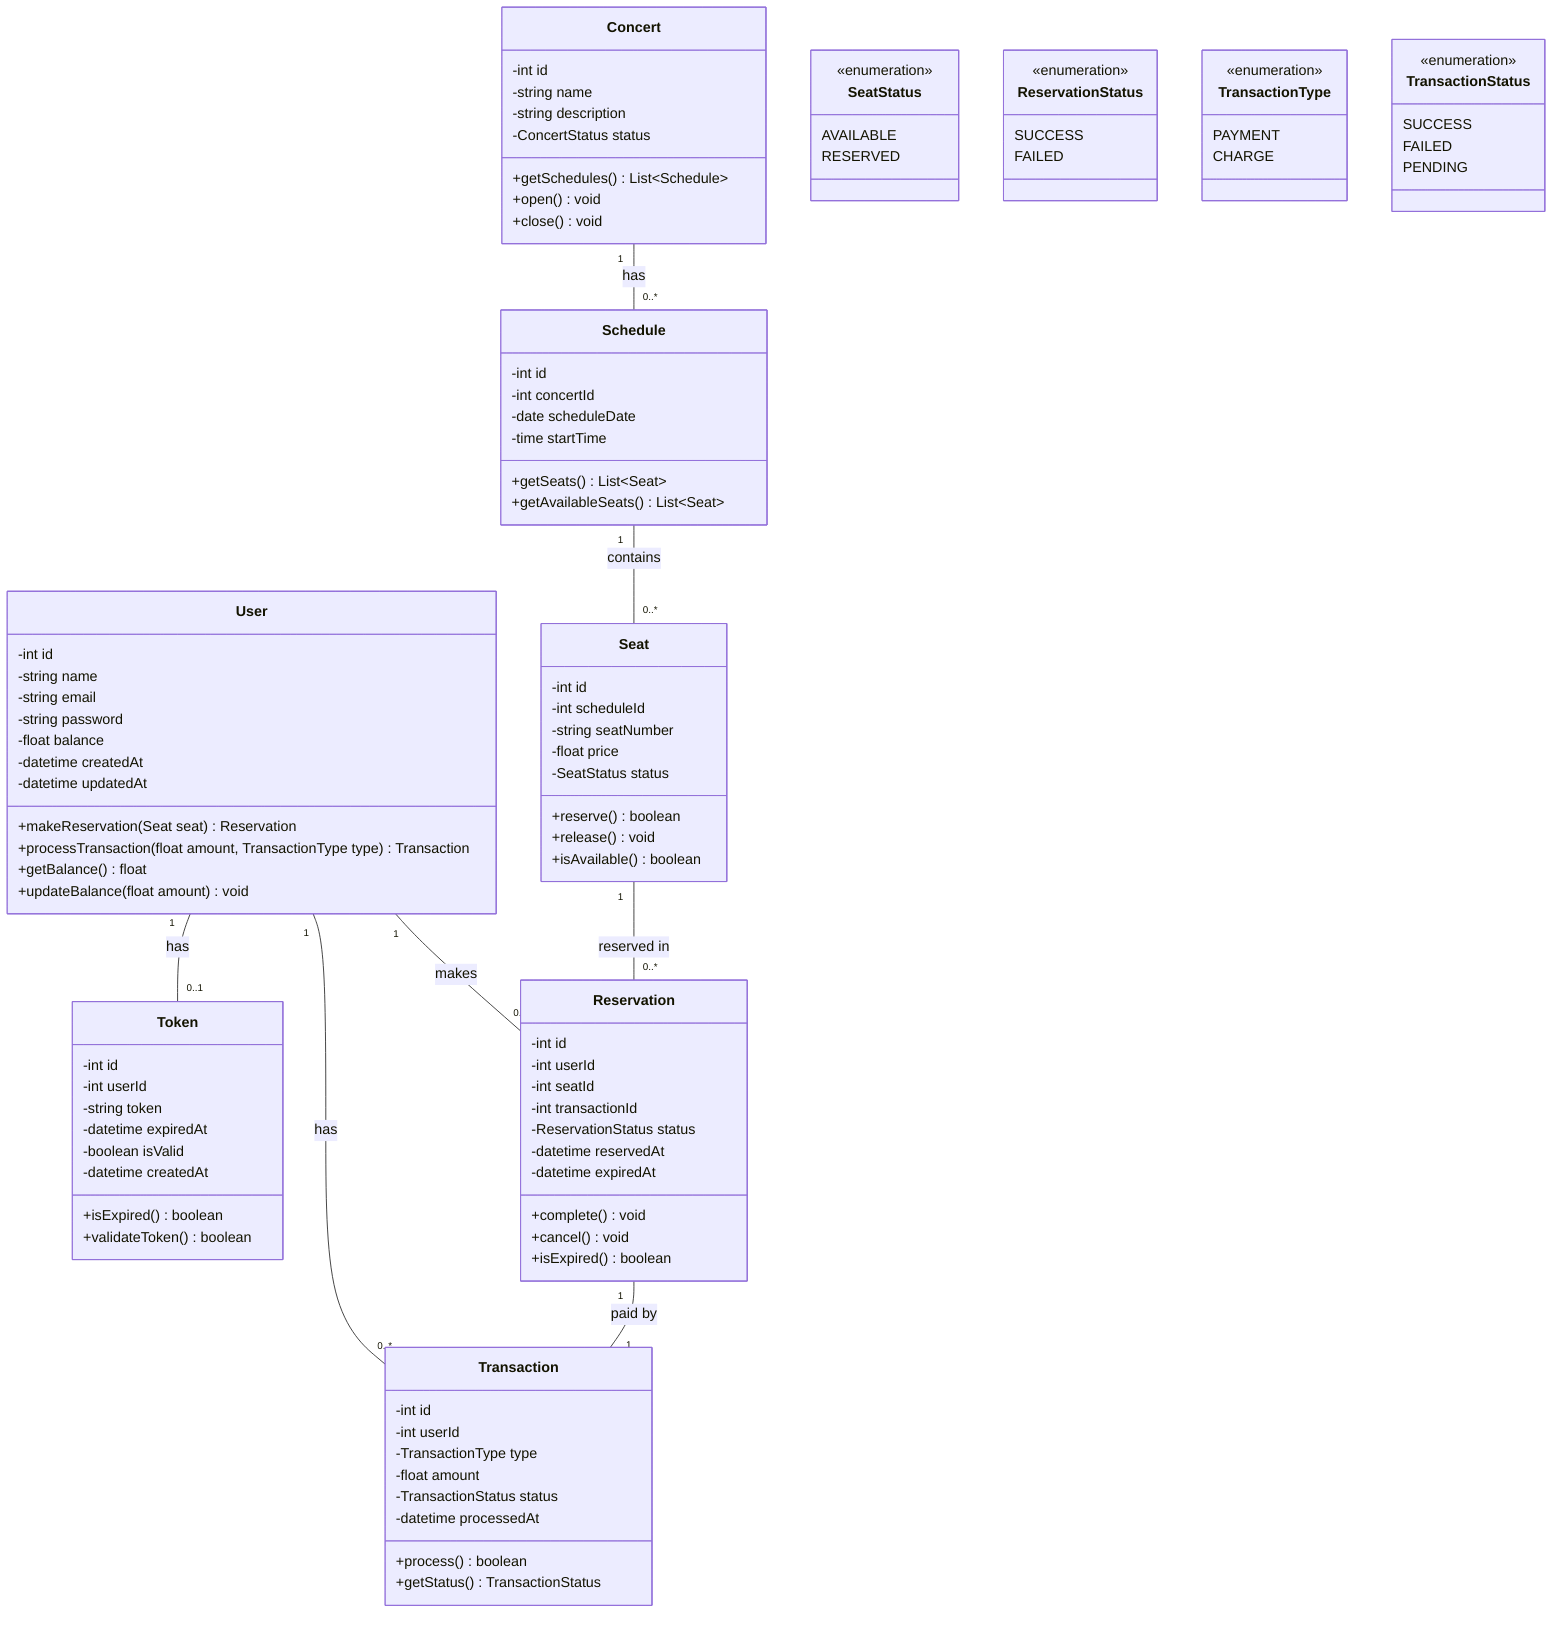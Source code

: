 classDiagram
    class User {
        -int id
        -string name
        -string email
        -string password
        -float balance
        -datetime createdAt
        -datetime updatedAt
        +makeReservation(Seat seat) Reservation
        +processTransaction(float amount, TransactionType type) Transaction
        +getBalance() float
        +updateBalance(float amount) void
    }

    class Token {
        -int id
        -int userId
        -string token
        -datetime expiredAt
        -boolean isValid
        -datetime createdAt
        +isExpired() boolean
        +validateToken() boolean
    }

    class Concert {
        -int id
        -string name
        -string description
        -ConcertStatus status
        +getSchedules() List~Schedule~
        +open() void
        +close() void
    }

    class Schedule {
        -int id
        -int concertId
        -date scheduleDate
        -time startTime
        +getSeats() List~Seat~
        +getAvailableSeats() List~Seat~
    }

    class Seat {
        -int id
        -int scheduleId
        -string seatNumber
        -float price
        -SeatStatus status
        +reserve() boolean
        +release() void
        +isAvailable() boolean
    }

    class Reservation {
        -int id
        -int userId
        -int seatId
        -int transactionId
        -ReservationStatus status
        -datetime reservedAt
        -datetime expiredAt
        +complete() void
        +cancel() void
        +isExpired() boolean
    }

    class Transaction {
        -int id
        -int userId
        -TransactionType type
        -float amount
        -TransactionStatus status
        -datetime processedAt
        +process() boolean
        +getStatus() TransactionStatus
    }

    class SeatStatus {
        <<enumeration>>
        AVAILABLE
        RESERVED
    }

    class ReservationStatus {
        <<enumeration>>
        SUCCESS
        FAILED
    }

    class TransactionType {
        <<enumeration>>
        PAYMENT
        CHARGE
    }

    class TransactionStatus {
        <<enumeration>>
        SUCCESS
        FAILED
        PENDING
    }

    User "1" -- "0..*" Reservation : makes
    User "1" -- "0..*" Transaction : has
    User "1" -- "0..1" Token : has
    Concert "1" -- "0..*" Schedule : has
    Schedule "1" -- "0..*" Seat : contains
    Seat "1" -- "0..*" Reservation : reserved in
    Reservation "1" -- "1" Transaction : paid by